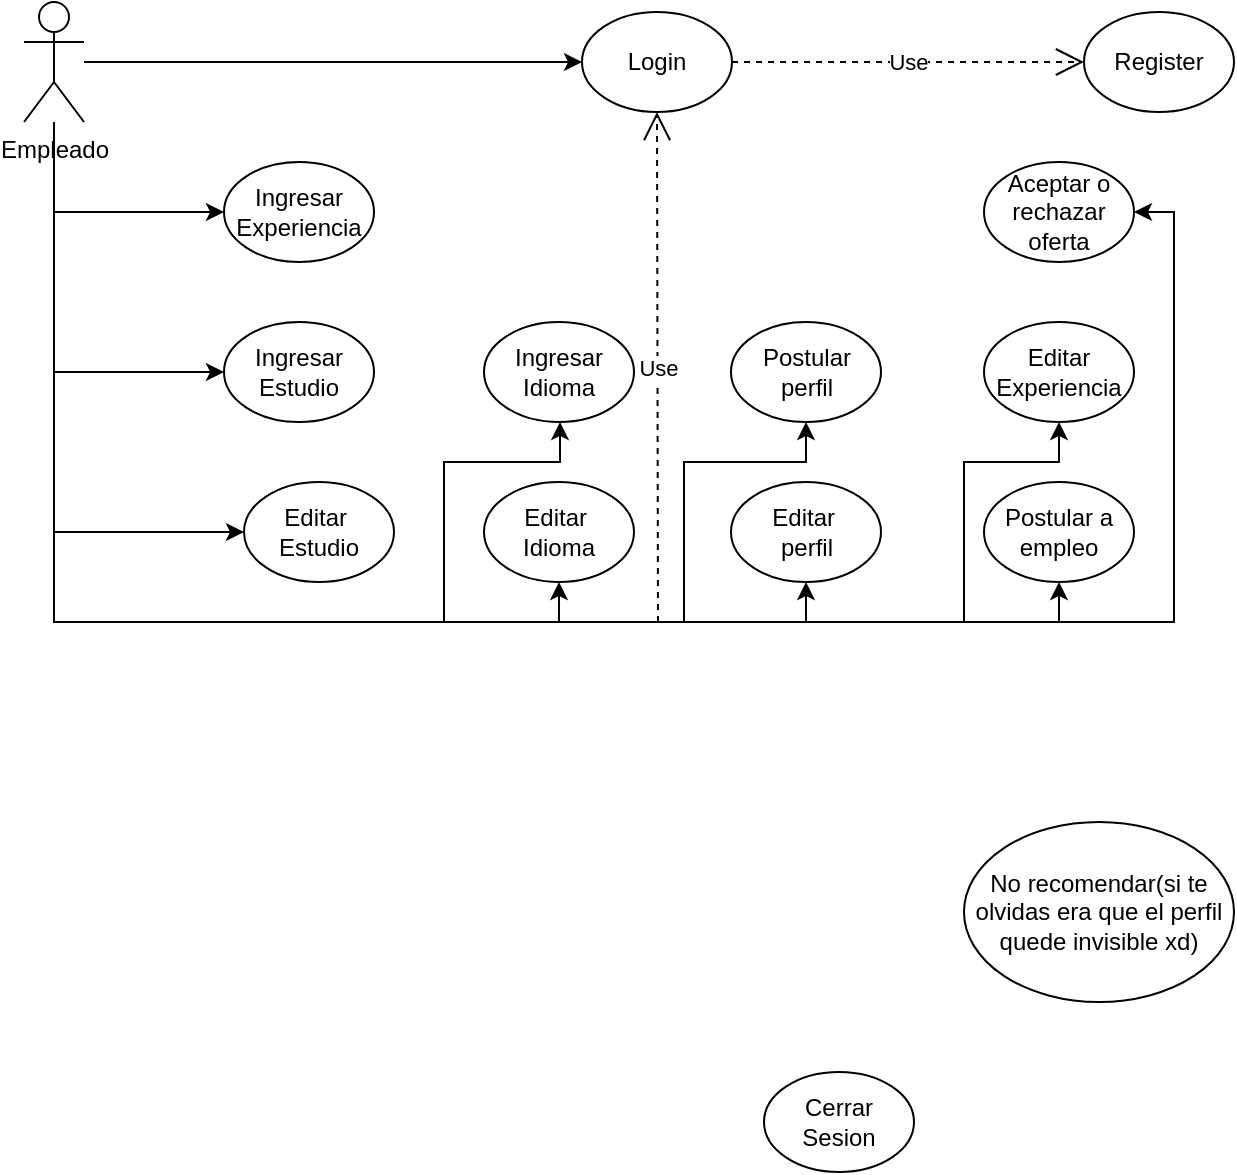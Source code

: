<mxfile version="20.8.13" type="device"><diagram name="Página-1" id="ClujZHVUojByk9TkyOYL"><mxGraphModel dx="819" dy="437" grid="1" gridSize="10" guides="1" tooltips="1" connect="1" arrows="1" fold="1" page="1" pageScale="1" pageWidth="827" pageHeight="1169" math="0" shadow="0"><root><mxCell id="0"/><mxCell id="1" parent="0"/><mxCell id="hQ70AUvJjdu3IiWuC_HH-21" style="edgeStyle=orthogonalEdgeStyle;rounded=0;orthogonalLoop=1;jettySize=auto;html=1;entryX=0;entryY=0.5;entryDx=0;entryDy=0;" edge="1" parent="1" source="hQ70AUvJjdu3IiWuC_HH-1" target="hQ70AUvJjdu3IiWuC_HH-4"><mxGeometry relative="1" as="geometry"/></mxCell><mxCell id="hQ70AUvJjdu3IiWuC_HH-28" style="edgeStyle=orthogonalEdgeStyle;rounded=0;orthogonalLoop=1;jettySize=auto;html=1;entryX=0;entryY=0.5;entryDx=0;entryDy=0;" edge="1" parent="1" source="hQ70AUvJjdu3IiWuC_HH-1" target="hQ70AUvJjdu3IiWuC_HH-15"><mxGeometry relative="1" as="geometry"><Array as="points"><mxPoint x="75" y="375"/></Array></mxGeometry></mxCell><mxCell id="hQ70AUvJjdu3IiWuC_HH-29" style="edgeStyle=orthogonalEdgeStyle;rounded=0;orthogonalLoop=1;jettySize=auto;html=1;entryX=0;entryY=0.5;entryDx=0;entryDy=0;" edge="1" parent="1" source="hQ70AUvJjdu3IiWuC_HH-1" target="hQ70AUvJjdu3IiWuC_HH-7"><mxGeometry relative="1" as="geometry"><Array as="points"><mxPoint x="75" y="215"/></Array></mxGeometry></mxCell><mxCell id="hQ70AUvJjdu3IiWuC_HH-30" style="edgeStyle=orthogonalEdgeStyle;rounded=0;orthogonalLoop=1;jettySize=auto;html=1;entryX=0;entryY=0.5;entryDx=0;entryDy=0;" edge="1" parent="1" source="hQ70AUvJjdu3IiWuC_HH-1" target="hQ70AUvJjdu3IiWuC_HH-8"><mxGeometry relative="1" as="geometry"><Array as="points"><mxPoint x="75" y="295"/></Array></mxGeometry></mxCell><mxCell id="hQ70AUvJjdu3IiWuC_HH-31" style="edgeStyle=orthogonalEdgeStyle;rounded=0;orthogonalLoop=1;jettySize=auto;html=1;entryX=0.5;entryY=1;entryDx=0;entryDy=0;" edge="1" parent="1" source="hQ70AUvJjdu3IiWuC_HH-1" target="hQ70AUvJjdu3IiWuC_HH-16"><mxGeometry relative="1" as="geometry"><Array as="points"><mxPoint x="75" y="420"/><mxPoint x="328" y="420"/></Array></mxGeometry></mxCell><mxCell id="hQ70AUvJjdu3IiWuC_HH-32" style="edgeStyle=orthogonalEdgeStyle;rounded=0;orthogonalLoop=1;jettySize=auto;html=1;entryX=0.5;entryY=1;entryDx=0;entryDy=0;" edge="1" parent="1" source="hQ70AUvJjdu3IiWuC_HH-1" target="hQ70AUvJjdu3IiWuC_HH-17"><mxGeometry relative="1" as="geometry"><Array as="points"><mxPoint x="75" y="420"/><mxPoint x="451" y="420"/></Array></mxGeometry></mxCell><mxCell id="hQ70AUvJjdu3IiWuC_HH-33" style="edgeStyle=orthogonalEdgeStyle;rounded=0;orthogonalLoop=1;jettySize=auto;html=1;entryX=0.5;entryY=1;entryDx=0;entryDy=0;" edge="1" parent="1" source="hQ70AUvJjdu3IiWuC_HH-1" target="hQ70AUvJjdu3IiWuC_HH-11"><mxGeometry relative="1" as="geometry"><Array as="points"><mxPoint x="75" y="420"/><mxPoint x="578" y="420"/></Array></mxGeometry></mxCell><mxCell id="hQ70AUvJjdu3IiWuC_HH-34" style="edgeStyle=orthogonalEdgeStyle;rounded=0;orthogonalLoop=1;jettySize=auto;html=1;" edge="1" parent="1" source="hQ70AUvJjdu3IiWuC_HH-1" target="hQ70AUvJjdu3IiWuC_HH-9"><mxGeometry relative="1" as="geometry"><Array as="points"><mxPoint x="75" y="420"/><mxPoint x="270" y="420"/><mxPoint x="270" y="340"/><mxPoint x="328" y="340"/></Array></mxGeometry></mxCell><mxCell id="hQ70AUvJjdu3IiWuC_HH-35" style="edgeStyle=orthogonalEdgeStyle;rounded=0;orthogonalLoop=1;jettySize=auto;html=1;entryX=0.5;entryY=1;entryDx=0;entryDy=0;" edge="1" parent="1" source="hQ70AUvJjdu3IiWuC_HH-1" target="hQ70AUvJjdu3IiWuC_HH-10"><mxGeometry relative="1" as="geometry"><Array as="points"><mxPoint x="75" y="420"/><mxPoint x="390" y="420"/><mxPoint x="390" y="340"/><mxPoint x="451" y="340"/></Array></mxGeometry></mxCell><mxCell id="hQ70AUvJjdu3IiWuC_HH-38" style="edgeStyle=orthogonalEdgeStyle;rounded=0;orthogonalLoop=1;jettySize=auto;html=1;entryX=0.5;entryY=1;entryDx=0;entryDy=0;" edge="1" parent="1" source="hQ70AUvJjdu3IiWuC_HH-1" target="hQ70AUvJjdu3IiWuC_HH-14"><mxGeometry relative="1" as="geometry"><Array as="points"><mxPoint x="75" y="420"/><mxPoint x="530" y="420"/><mxPoint x="530" y="340"/><mxPoint x="578" y="340"/></Array></mxGeometry></mxCell><mxCell id="hQ70AUvJjdu3IiWuC_HH-39" style="edgeStyle=orthogonalEdgeStyle;rounded=0;orthogonalLoop=1;jettySize=auto;html=1;entryX=1;entryY=0.5;entryDx=0;entryDy=0;" edge="1" parent="1" source="hQ70AUvJjdu3IiWuC_HH-1" target="hQ70AUvJjdu3IiWuC_HH-12"><mxGeometry relative="1" as="geometry"><Array as="points"><mxPoint x="75" y="420"/><mxPoint x="635" y="420"/><mxPoint x="635" y="215"/></Array></mxGeometry></mxCell><mxCell id="hQ70AUvJjdu3IiWuC_HH-1" value="Empleado" style="shape=umlActor;verticalLabelPosition=bottom;verticalAlign=top;html=1;outlineConnect=0;" vertex="1" parent="1"><mxGeometry x="60" y="110" width="30" height="60" as="geometry"/></mxCell><mxCell id="hQ70AUvJjdu3IiWuC_HH-4" value="Login" style="ellipse;whiteSpace=wrap;html=1;" vertex="1" parent="1"><mxGeometry x="339" y="115" width="75" height="50" as="geometry"/></mxCell><mxCell id="hQ70AUvJjdu3IiWuC_HH-6" value="Register" style="ellipse;whiteSpace=wrap;html=1;" vertex="1" parent="1"><mxGeometry x="590" y="115" width="75" height="50" as="geometry"/></mxCell><mxCell id="hQ70AUvJjdu3IiWuC_HH-7" value="Ingresar Experiencia" style="ellipse;whiteSpace=wrap;html=1;" vertex="1" parent="1"><mxGeometry x="160" y="190" width="75" height="50" as="geometry"/></mxCell><mxCell id="hQ70AUvJjdu3IiWuC_HH-8" value="Ingresar Estudio" style="ellipse;whiteSpace=wrap;html=1;" vertex="1" parent="1"><mxGeometry x="160" y="270" width="75" height="50" as="geometry"/></mxCell><mxCell id="hQ70AUvJjdu3IiWuC_HH-9" value="Ingresar Idioma" style="ellipse;whiteSpace=wrap;html=1;" vertex="1" parent="1"><mxGeometry x="290" y="270" width="75" height="50" as="geometry"/></mxCell><mxCell id="hQ70AUvJjdu3IiWuC_HH-10" value="Postular perfil" style="ellipse;whiteSpace=wrap;html=1;" vertex="1" parent="1"><mxGeometry x="413.5" y="270" width="75" height="50" as="geometry"/></mxCell><mxCell id="hQ70AUvJjdu3IiWuC_HH-11" value="Postular a empleo" style="ellipse;whiteSpace=wrap;html=1;" vertex="1" parent="1"><mxGeometry x="540" y="350" width="75" height="50" as="geometry"/></mxCell><mxCell id="hQ70AUvJjdu3IiWuC_HH-12" value="Aceptar o rechazar oferta" style="ellipse;whiteSpace=wrap;html=1;" vertex="1" parent="1"><mxGeometry x="540" y="190" width="75" height="50" as="geometry"/></mxCell><mxCell id="hQ70AUvJjdu3IiWuC_HH-13" value="Cerrar Sesion" style="ellipse;whiteSpace=wrap;html=1;" vertex="1" parent="1"><mxGeometry x="430" y="645" width="75" height="50" as="geometry"/></mxCell><mxCell id="hQ70AUvJjdu3IiWuC_HH-14" value="Editar Experiencia" style="ellipse;whiteSpace=wrap;html=1;" vertex="1" parent="1"><mxGeometry x="540" y="270" width="75" height="50" as="geometry"/></mxCell><mxCell id="hQ70AUvJjdu3IiWuC_HH-15" value="Editar&amp;nbsp;&lt;br&gt;Estudio" style="ellipse;whiteSpace=wrap;html=1;" vertex="1" parent="1"><mxGeometry x="170" y="350" width="75" height="50" as="geometry"/></mxCell><mxCell id="hQ70AUvJjdu3IiWuC_HH-16" value="Editar&amp;nbsp;&lt;br&gt;Idioma" style="ellipse;whiteSpace=wrap;html=1;" vertex="1" parent="1"><mxGeometry x="290" y="350" width="75" height="50" as="geometry"/></mxCell><mxCell id="hQ70AUvJjdu3IiWuC_HH-17" value="Editar&amp;nbsp;&lt;br&gt;perfil" style="ellipse;whiteSpace=wrap;html=1;" vertex="1" parent="1"><mxGeometry x="413.5" y="350" width="75" height="50" as="geometry"/></mxCell><mxCell id="hQ70AUvJjdu3IiWuC_HH-18" value="No recomendar(si te olvidas era que el perfil quede invisible xd)" style="ellipse;whiteSpace=wrap;html=1;" vertex="1" parent="1"><mxGeometry x="530" y="520" width="135" height="90" as="geometry"/></mxCell><mxCell id="hQ70AUvJjdu3IiWuC_HH-27" value="Use" style="endArrow=open;endSize=12;dashed=1;html=1;rounded=0;exitX=1;exitY=0.5;exitDx=0;exitDy=0;entryX=0;entryY=0.5;entryDx=0;entryDy=0;" edge="1" parent="1" source="hQ70AUvJjdu3IiWuC_HH-4" target="hQ70AUvJjdu3IiWuC_HH-6"><mxGeometry width="160" relative="1" as="geometry"><mxPoint x="110" y="170" as="sourcePoint"/><mxPoint x="270" y="170" as="targetPoint"/></mxGeometry></mxCell><mxCell id="hQ70AUvJjdu3IiWuC_HH-40" value="Use" style="endArrow=open;endSize=12;dashed=1;html=1;rounded=0;entryX=0.5;entryY=1;entryDx=0;entryDy=0;" edge="1" parent="1" target="hQ70AUvJjdu3IiWuC_HH-4"><mxGeometry width="160" relative="1" as="geometry"><mxPoint x="377" y="420" as="sourcePoint"/><mxPoint x="440" y="220" as="targetPoint"/></mxGeometry></mxCell></root></mxGraphModel></diagram></mxfile>